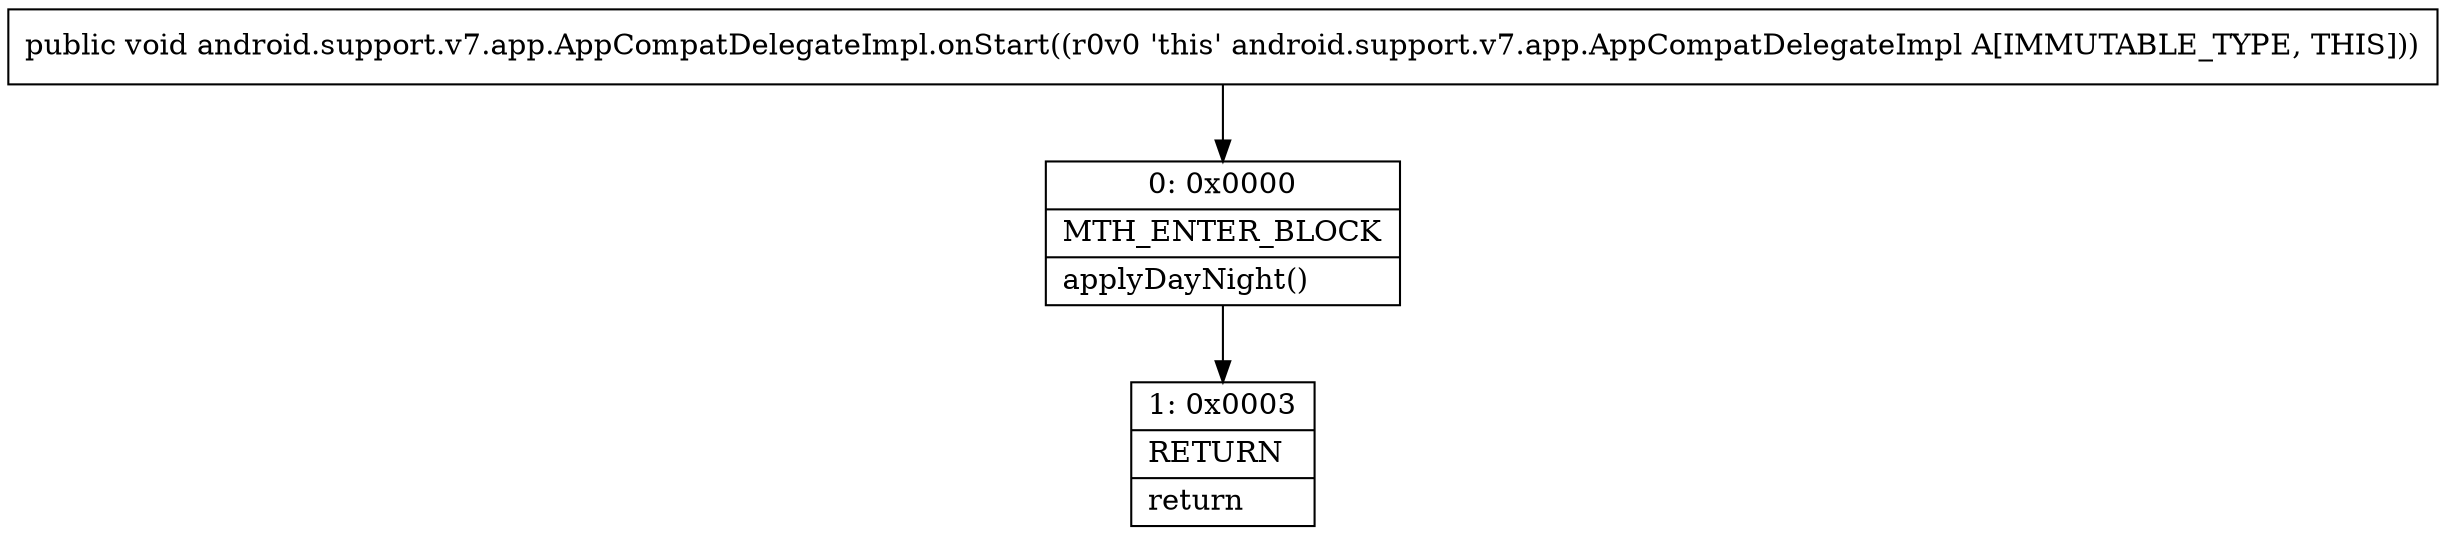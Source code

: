 digraph "CFG forandroid.support.v7.app.AppCompatDelegateImpl.onStart()V" {
Node_0 [shape=record,label="{0\:\ 0x0000|MTH_ENTER_BLOCK\l|applyDayNight()\l}"];
Node_1 [shape=record,label="{1\:\ 0x0003|RETURN\l|return\l}"];
MethodNode[shape=record,label="{public void android.support.v7.app.AppCompatDelegateImpl.onStart((r0v0 'this' android.support.v7.app.AppCompatDelegateImpl A[IMMUTABLE_TYPE, THIS])) }"];
MethodNode -> Node_0;
Node_0 -> Node_1;
}

